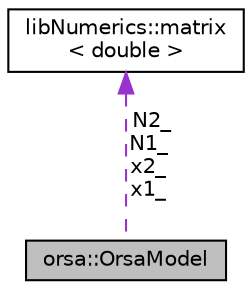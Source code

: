 digraph "orsa::OrsaModel"
{
  edge [fontname="Helvetica",fontsize="10",labelfontname="Helvetica",labelfontsize="10"];
  node [fontname="Helvetica",fontsize="10",shape=record];
  Node1 [label="orsa::OrsaModel",height=0.2,width=0.4,color="black", fillcolor="grey75", style="filled", fontcolor="black"];
  Node2 -> Node1 [dir="back",color="darkorchid3",fontsize="10",style="dashed",label=" N2_\nN1_\nx2_\nx1_" ,fontname="Helvetica"];
  Node2 [label="libNumerics::matrix\l\< double \>",height=0.2,width=0.4,color="black", fillcolor="white", style="filled",URL="$classlibNumerics_1_1matrix.html"];
}
